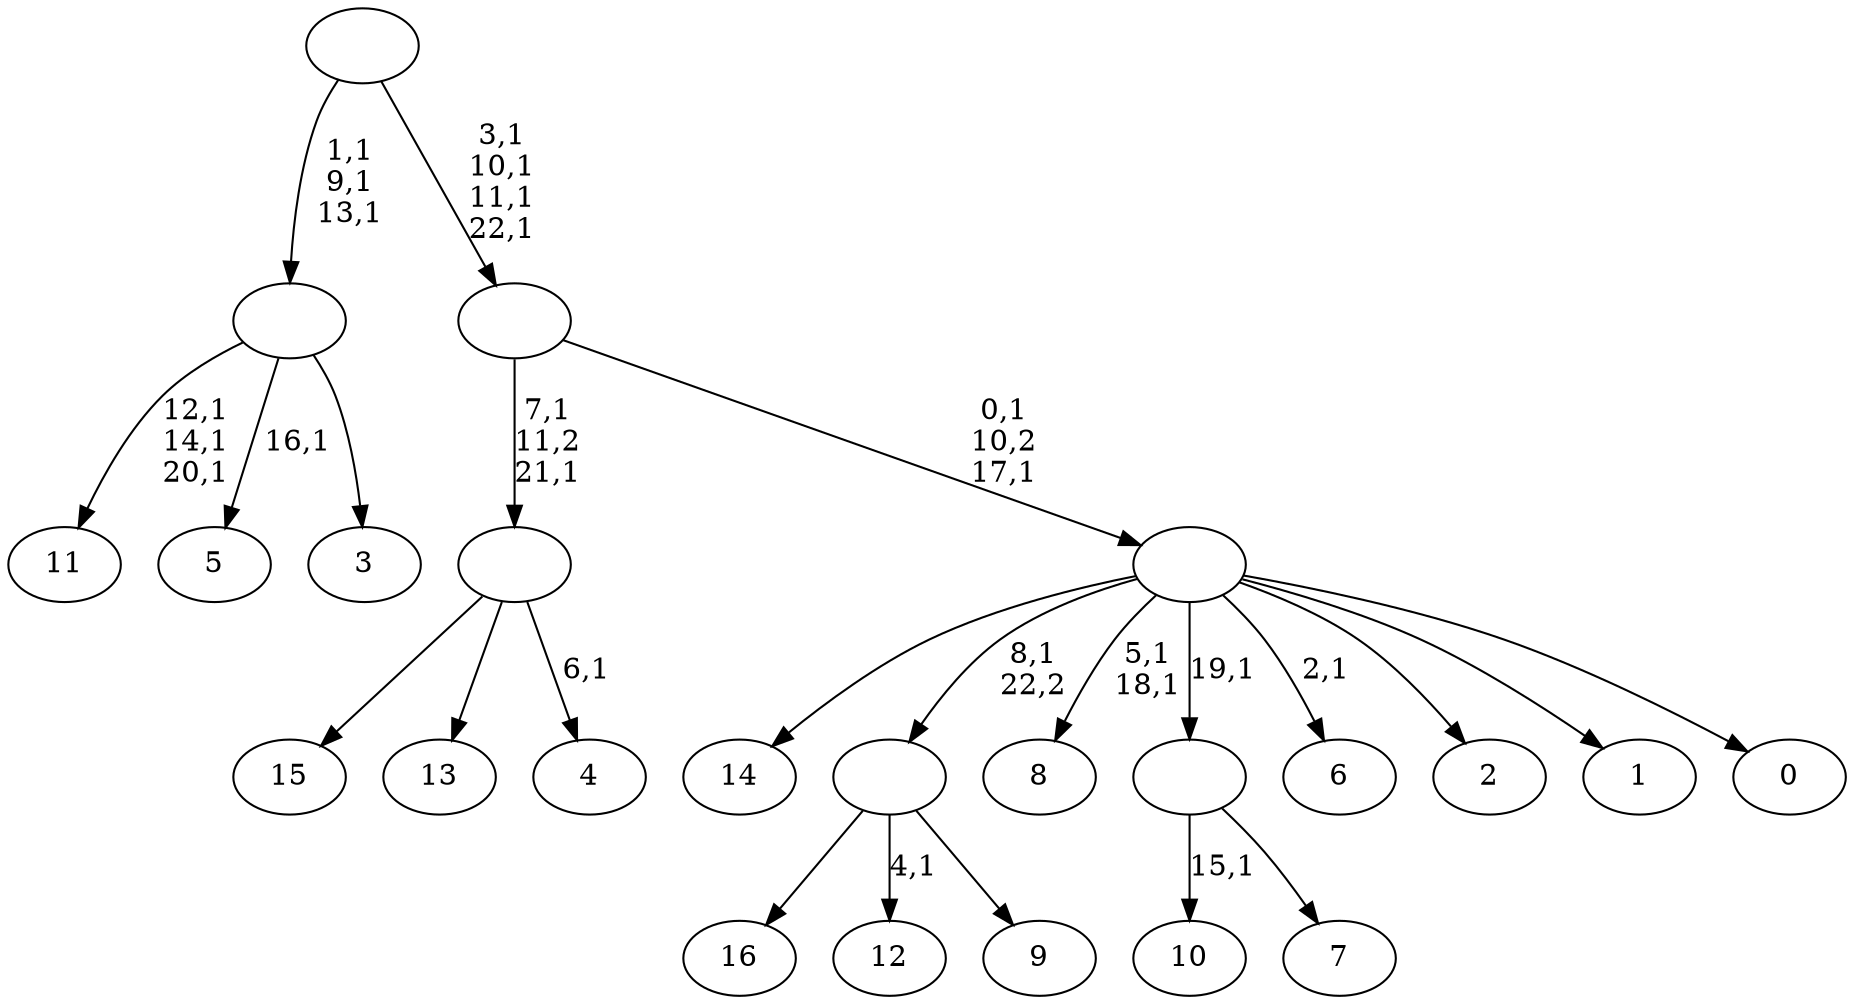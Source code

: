 digraph T {
	40 [label="16"]
	39 [label="15"]
	38 [label="14"]
	37 [label="13"]
	36 [label="12"]
	34 [label="11"]
	30 [label="10"]
	28 [label="9"]
	27 [label=""]
	26 [label="8"]
	23 [label="7"]
	22 [label=""]
	21 [label="6"]
	19 [label="5"]
	17 [label="4"]
	15 [label=""]
	13 [label="3"]
	12 [label=""]
	9 [label="2"]
	8 [label="1"]
	7 [label="0"]
	6 [label=""]
	4 [label=""]
	0 [label=""]
	27 -> 36 [label="4,1"]
	27 -> 40 [label=""]
	27 -> 28 [label=""]
	22 -> 30 [label="15,1"]
	22 -> 23 [label=""]
	15 -> 17 [label="6,1"]
	15 -> 39 [label=""]
	15 -> 37 [label=""]
	12 -> 19 [label="16,1"]
	12 -> 34 [label="12,1\n14,1\n20,1"]
	12 -> 13 [label=""]
	6 -> 21 [label="2,1"]
	6 -> 26 [label="5,1\n18,1"]
	6 -> 38 [label=""]
	6 -> 27 [label="8,1\n22,2"]
	6 -> 22 [label="19,1"]
	6 -> 9 [label=""]
	6 -> 8 [label=""]
	6 -> 7 [label=""]
	4 -> 6 [label="0,1\n10,2\n17,1"]
	4 -> 15 [label="7,1\n11,2\n21,1"]
	0 -> 4 [label="3,1\n10,1\n11,1\n22,1"]
	0 -> 12 [label="1,1\n9,1\n13,1"]
}

